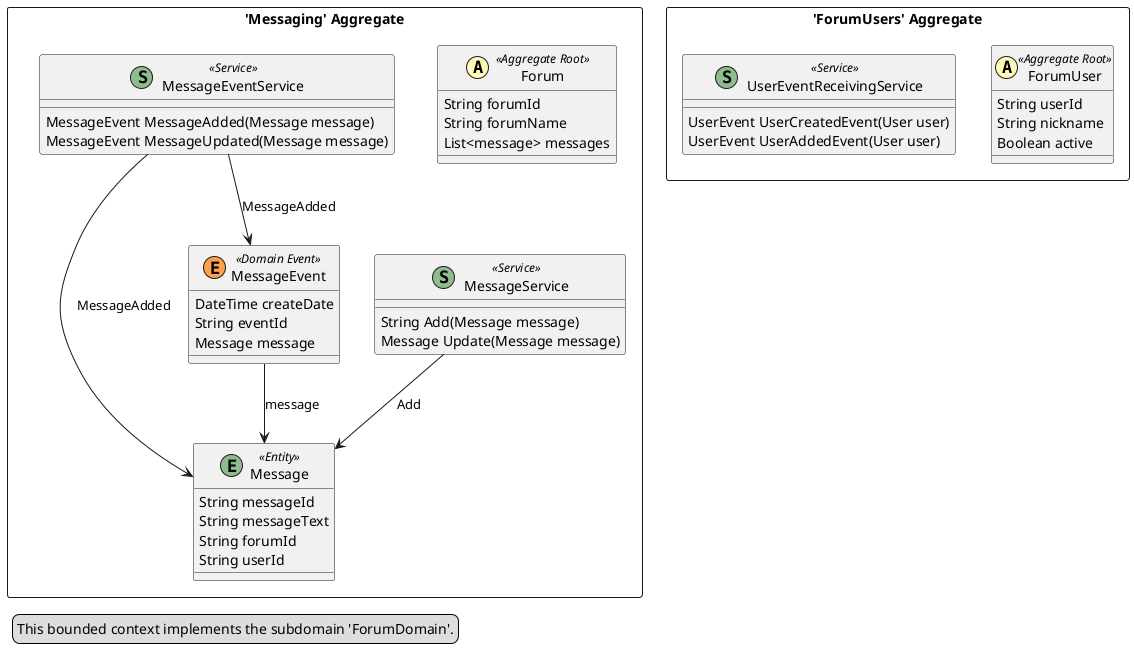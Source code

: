 @startuml

skinparam componentStyle uml2

package "'Messaging' Aggregate" <<Rectangle>> {
	class Forum <<(A,#fffab8) Aggregate Root>> {
		String forumId
		String forumName
		List<message> messages
	}
	class Message <<(E,DarkSeaGreen) Entity>> {
		String messageId
		String messageText
		String forumId
		String userId
	}
	class MessageEvent <<(E,#ff9f4b) Domain Event>> {
		DateTime createDate
		String eventId
		Message message
	}
	class MessageService <<(S,DarkSeaGreen) Service>> {
		String Add(Message message)
		Message Update(Message message)
	}
	class MessageEventService <<(S,DarkSeaGreen) Service>> {
		MessageEvent MessageAdded(Message message)
		MessageEvent MessageUpdated(Message message)
	}
}
package "'ForumUsers' Aggregate" <<Rectangle>> {
	class ForumUser <<(A,#fffab8) Aggregate Root>> {
		String userId
		String nickname
		Boolean active
	}
	class UserEventReceivingService <<(S,DarkSeaGreen) Service>> {
		UserEvent UserCreatedEvent(User user)
		UserEvent UserAddedEvent(User user)
	}
}
MessageEvent --> Message : message
MessageService --> Message : Add
MessageEventService --> MessageEvent : MessageAdded
MessageEventService --> Message : MessageAdded
legend left
  This bounded context implements the subdomain 'ForumDomain'.
end legend


@enduml
